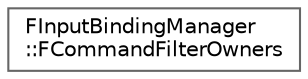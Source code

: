 digraph "Graphical Class Hierarchy"
{
 // INTERACTIVE_SVG=YES
 // LATEX_PDF_SIZE
  bgcolor="transparent";
  edge [fontname=Helvetica,fontsize=10,labelfontname=Helvetica,labelfontsize=10];
  node [fontname=Helvetica,fontsize=10,shape=box,height=0.2,width=0.4];
  rankdir="LR";
  Node0 [id="Node000000",label="FInputBindingManager\l::FCommandFilterOwners",height=0.2,width=0.4,color="grey40", fillcolor="white", style="filled",URL="$d2/d7c/structFInputBindingManager_1_1FCommandFilterOwners.html",tooltip=" "];
}

